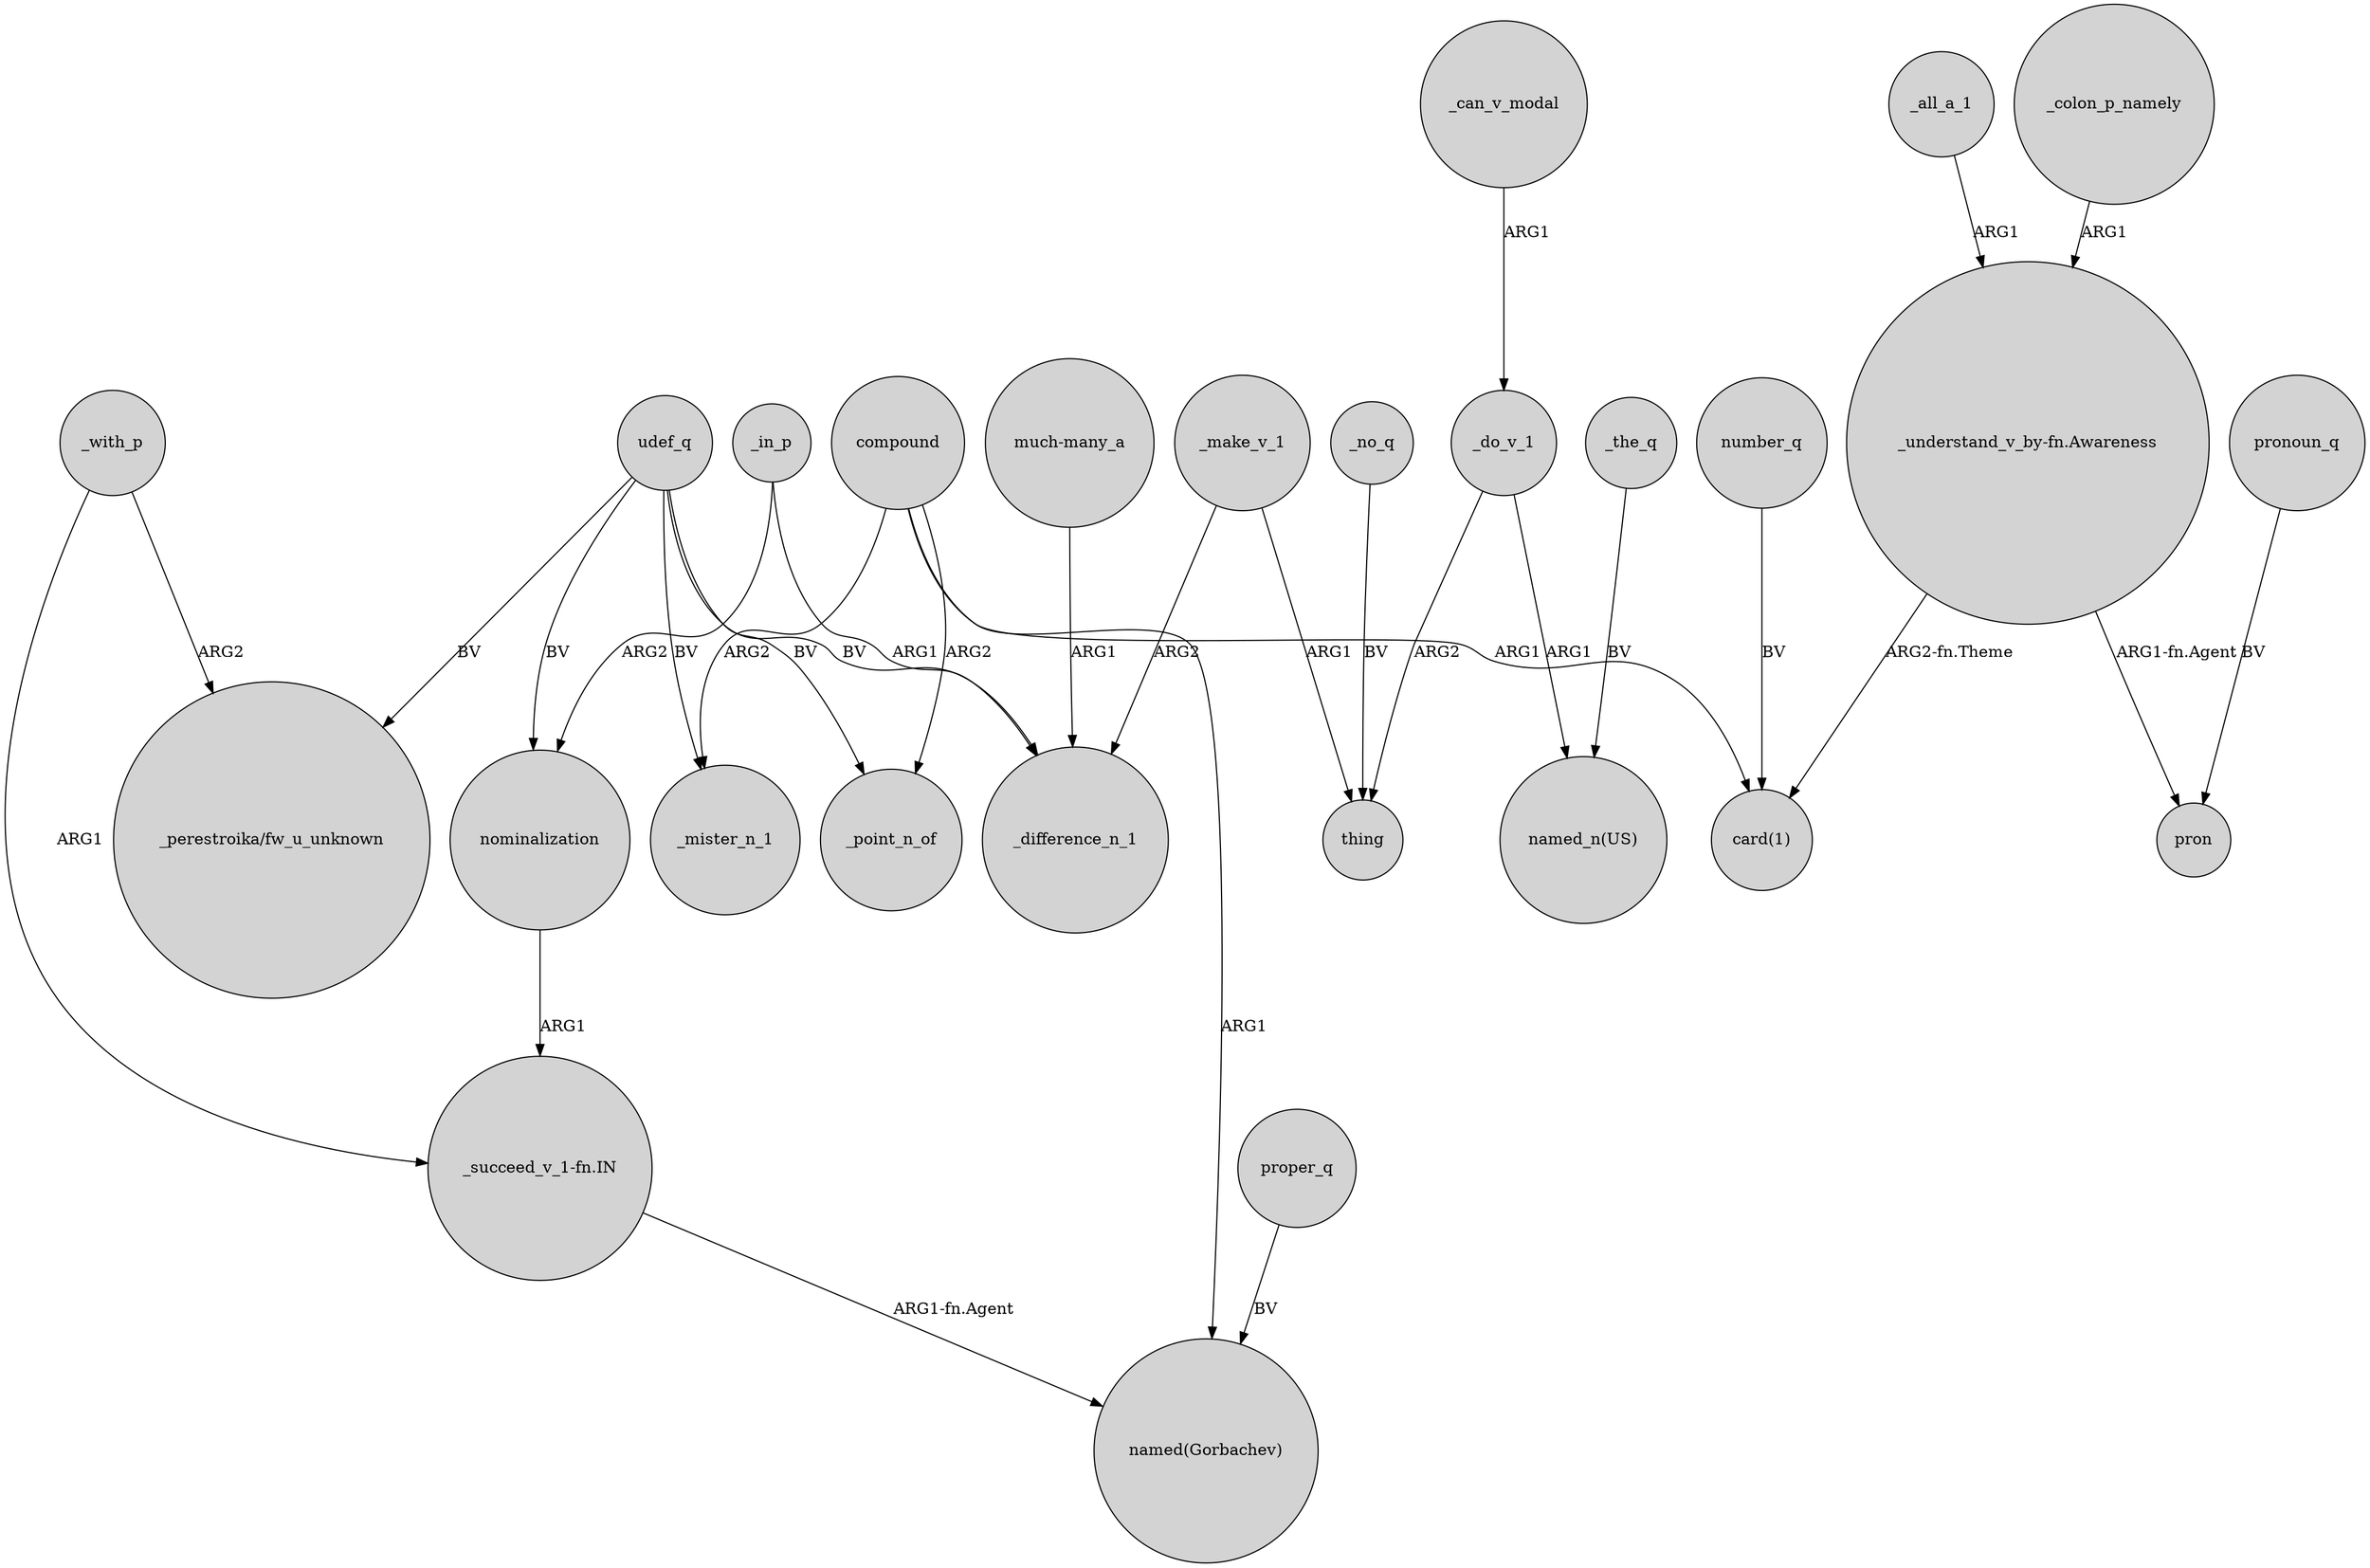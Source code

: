 digraph {
	node [shape=circle style=filled]
	nominalization -> "_succeed_v_1-fn.IN" [label=ARG1]
	_with_p -> "_perestroika/fw_u_unknown" [label=ARG2]
	_make_v_1 -> _difference_n_1 [label=ARG2]
	"_succeed_v_1-fn.IN" -> "named(Gorbachev)" [label="ARG1-fn.Agent"]
	_with_p -> "_succeed_v_1-fn.IN" [label=ARG1]
	"_understand_v_by-fn.Awareness" -> pron [label="ARG1-fn.Agent"]
	compound -> _mister_n_1 [label=ARG2]
	udef_q -> _mister_n_1 [label=BV]
	compound -> "named(Gorbachev)" [label=ARG1]
	_the_q -> "named_n(US)" [label=BV]
	udef_q -> "_perestroika/fw_u_unknown" [label=BV]
	"much-many_a" -> _difference_n_1 [label=ARG1]
	"_understand_v_by-fn.Awareness" -> "card(1)" [label="ARG2-fn.Theme"]
	pronoun_q -> pron [label=BV]
	_all_a_1 -> "_understand_v_by-fn.Awareness" [label=ARG1]
	compound -> _point_n_of [label=ARG2]
	_make_v_1 -> thing [label=ARG1]
	_in_p -> _difference_n_1 [label=ARG1]
	_colon_p_namely -> "_understand_v_by-fn.Awareness" [label=ARG1]
	_no_q -> thing [label=BV]
	_can_v_modal -> _do_v_1 [label=ARG1]
	udef_q -> nominalization [label=BV]
	number_q -> "card(1)" [label=BV]
	compound -> "card(1)" [label=ARG1]
	_do_v_1 -> thing [label=ARG2]
	_do_v_1 -> "named_n(US)" [label=ARG1]
	udef_q -> _difference_n_1 [label=BV]
	_in_p -> nominalization [label=ARG2]
	proper_q -> "named(Gorbachev)" [label=BV]
	udef_q -> _point_n_of [label=BV]
}
